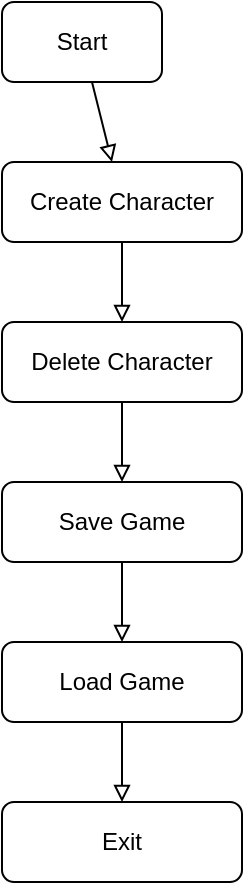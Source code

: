 <mxfile version="13.5.3" type="google">
  <diagram name="Diagram" id="RS3onObMuS2Oxl2aAj5P">
    <mxGraphModel dx="1280" dy="720" grid="1" gridSize="10" guides="1" tooltips="1" connect="1" arrows="1" fold="1" page="1" pageScale="1" pageWidth="827" pageHeight="1169" math="0" shadow="0">
      <root>
        <mxCell id="0" />
        <mxCell id="1" parent="0" />
        <mxCell id="2" value="Start" style="rounded=1;whiteSpace=wrap;html=1;" vertex="1" parent="1">
          <mxGeometry x="20" y="20" width="80" height="40" as="geometry" />
        </mxCell>
        <mxCell id="3" value="Create Character" style="rounded=1;whiteSpace=wrap;html=1;" vertex="1" parent="1">
          <mxGeometry x="20" y="100" width="120" height="40" as="geometry" />
        </mxCell>
        <mxCell id="4" value="Delete Character" style="rounded=1;whiteSpace=wrap;html=1;" vertex="1" parent="1">
          <mxGeometry x="20" y="180" width="120" height="40" as="geometry" />
        </mxCell>
        <mxCell id="5" value="Save Game" style="rounded=1;whiteSpace=wrap;html=1;" vertex="1" parent="1">
          <mxGeometry x="20" y="260" width="120" height="40" as="geometry" />
        </mxCell>
        <mxCell id="6" value="Load Game" style="rounded=1;whiteSpace=wrap;html=1;" vertex="1" parent="1">
          <mxGeometry x="20" y="340" width="120" height="40" as="geometry" />
        </mxCell>
        <mxCell id="7" value="Exit" style="rounded=1;whiteSpace=wrap;html=1;" vertex="1" parent="1">
          <mxGeometry x="20" y="420" width="120" height="40" as="geometry" />
        </mxCell>
        <mxCell id="8" style="endArrow=block;endFill=0;html=1;" edge="1" source="2" target="3" parent="1">
          <mxGeometry relative="1" as="geometry" />
        </mxCell>
        <mxCell id="9" style="endArrow=block;endFill=0;html=1;" edge="1" source="3" target="4" parent="1">
          <mxGeometry relative="1" as="geometry" />
        </mxCell>
        <mxCell id="10" style="endArrow=block;endFill=0;html=1;" edge="1" source="4" target="5" parent="1">
          <mxGeometry relative="1" as="geometry" />
        </mxCell>
        <mxCell id="11" style="endArrow=block;endFill=0;html=1;" edge="1" source="5" target="6" parent="1">
          <mxGeometry relative="1" as="geometry" />
        </mxCell>
        <mxCell id="12" style="endArrow=block;endFill=0;html=1;" edge="1" source="6" target="7" parent="1">
          <mxGeometry relative="1" as="geometry" />
        </mxCell>
      </root>
    </mxGraphModel>
  </diagram>
</mxfile>